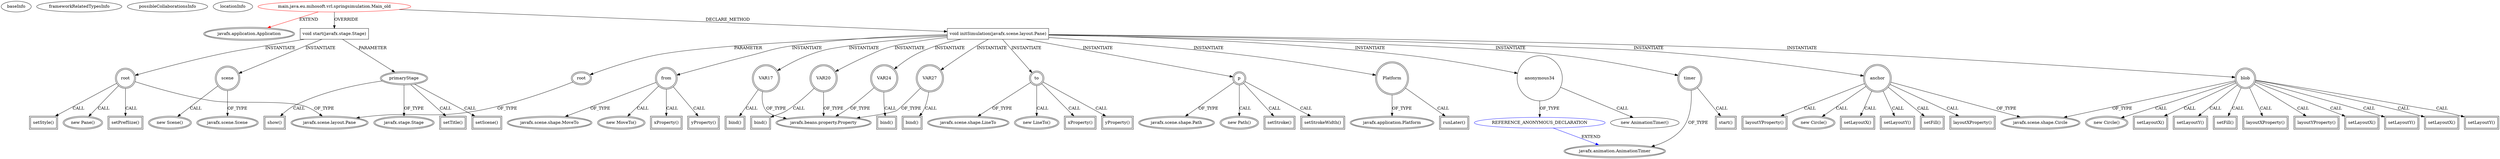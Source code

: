 digraph {
baseInfo[graphId=3635,category="extension_graph",isAnonymous=false,possibleRelation=true]
frameworkRelatedTypesInfo[0="javafx.application.Application"]
possibleCollaborationsInfo[0="3635~CLIENT_METHOD_DECLARATION-INSTANTIATION-~javafx.application.Application ~javafx.animation.AnimationTimer ~false~true"]
locationInfo[projectName="miho-SpringSimulator",filePath="/miho-SpringSimulator/SpringSimulator-master/SpringSimulator/src/main/java/eu/mihosoft/vrl/springsimulation/Main_old.java",contextSignature="Main_old",graphId="3635"]
0[label="main.java.eu.mihosoft.vrl.springsimulation.Main_old",vertexType="ROOT_CLIENT_CLASS_DECLARATION",isFrameworkType=false,color=red]
1[label="javafx.application.Application",vertexType="FRAMEWORK_CLASS_TYPE",isFrameworkType=true,peripheries=2]
2[label="void start(javafx.stage.Stage)",vertexType="OVERRIDING_METHOD_DECLARATION",isFrameworkType=false,shape=box]
3[label="primaryStage",vertexType="PARAMETER_DECLARATION",isFrameworkType=true,peripheries=2]
4[label="javafx.stage.Stage",vertexType="FRAMEWORK_CLASS_TYPE",isFrameworkType=true,peripheries=2]
6[label="root",vertexType="VARIABLE_EXPRESION",isFrameworkType=true,peripheries=2,shape=circle]
7[label="javafx.scene.layout.Pane",vertexType="FRAMEWORK_CLASS_TYPE",isFrameworkType=true,peripheries=2]
5[label="new Pane()",vertexType="CONSTRUCTOR_CALL",isFrameworkType=true,peripheries=2]
9[label="setPrefSize()",vertexType="INSIDE_CALL",isFrameworkType=true,peripheries=2,shape=box]
11[label="setStyle()",vertexType="INSIDE_CALL",isFrameworkType=true,peripheries=2,shape=box]
13[label="scene",vertexType="VARIABLE_EXPRESION",isFrameworkType=true,peripheries=2,shape=circle]
14[label="javafx.scene.Scene",vertexType="FRAMEWORK_CLASS_TYPE",isFrameworkType=true,peripheries=2]
12[label="new Scene()",vertexType="CONSTRUCTOR_CALL",isFrameworkType=true,peripheries=2]
16[label="setTitle()",vertexType="INSIDE_CALL",isFrameworkType=true,peripheries=2,shape=box]
18[label="setScene()",vertexType="INSIDE_CALL",isFrameworkType=true,peripheries=2,shape=box]
20[label="show()",vertexType="INSIDE_CALL",isFrameworkType=true,peripheries=2,shape=box]
25[label="void initSimulation(javafx.scene.layout.Pane)",vertexType="CLIENT_METHOD_DECLARATION",isFrameworkType=false,shape=box]
26[label="root",vertexType="PARAMETER_DECLARATION",isFrameworkType=true,peripheries=2]
29[label="anchor",vertexType="VARIABLE_EXPRESION",isFrameworkType=true,peripheries=2,shape=circle]
30[label="javafx.scene.shape.Circle",vertexType="FRAMEWORK_CLASS_TYPE",isFrameworkType=true,peripheries=2]
28[label="new Circle()",vertexType="CONSTRUCTOR_CALL",isFrameworkType=true,peripheries=2]
32[label="setLayoutX()",vertexType="INSIDE_CALL",isFrameworkType=true,peripheries=2,shape=box]
34[label="setLayoutY()",vertexType="INSIDE_CALL",isFrameworkType=true,peripheries=2,shape=box]
36[label="setFill()",vertexType="INSIDE_CALL",isFrameworkType=true,peripheries=2,shape=box]
38[label="blob",vertexType="VARIABLE_EXPRESION",isFrameworkType=true,peripheries=2,shape=circle]
37[label="new Circle()",vertexType="CONSTRUCTOR_CALL",isFrameworkType=true,peripheries=2]
41[label="setLayoutX()",vertexType="INSIDE_CALL",isFrameworkType=true,peripheries=2,shape=box]
43[label="setLayoutY()",vertexType="INSIDE_CALL",isFrameworkType=true,peripheries=2,shape=box]
45[label="setFill()",vertexType="INSIDE_CALL",isFrameworkType=true,peripheries=2,shape=box]
47[label="from",vertexType="VARIABLE_EXPRESION",isFrameworkType=true,peripheries=2,shape=circle]
48[label="javafx.scene.shape.MoveTo",vertexType="FRAMEWORK_CLASS_TYPE",isFrameworkType=true,peripheries=2]
46[label="new MoveTo()",vertexType="CONSTRUCTOR_CALL",isFrameworkType=true,peripheries=2]
49[label="VAR17",vertexType="VARIABLE_EXPRESION",isFrameworkType=true,peripheries=2,shape=circle]
51[label="javafx.beans.property.Property",vertexType="FRAMEWORK_INTERFACE_TYPE",isFrameworkType=true,peripheries=2]
50[label="bind()",vertexType="INSIDE_CALL",isFrameworkType=true,peripheries=2,shape=box]
53[label="xProperty()",vertexType="INSIDE_CALL",isFrameworkType=true,peripheries=2,shape=box]
55[label="layoutXProperty()",vertexType="INSIDE_CALL",isFrameworkType=true,peripheries=2,shape=box]
56[label="VAR20",vertexType="VARIABLE_EXPRESION",isFrameworkType=true,peripheries=2,shape=circle]
57[label="bind()",vertexType="INSIDE_CALL",isFrameworkType=true,peripheries=2,shape=box]
60[label="yProperty()",vertexType="INSIDE_CALL",isFrameworkType=true,peripheries=2,shape=box]
62[label="layoutYProperty()",vertexType="INSIDE_CALL",isFrameworkType=true,peripheries=2,shape=box]
64[label="to",vertexType="VARIABLE_EXPRESION",isFrameworkType=true,peripheries=2,shape=circle]
65[label="javafx.scene.shape.LineTo",vertexType="FRAMEWORK_CLASS_TYPE",isFrameworkType=true,peripheries=2]
63[label="new LineTo()",vertexType="CONSTRUCTOR_CALL",isFrameworkType=true,peripheries=2]
66[label="VAR24",vertexType="VARIABLE_EXPRESION",isFrameworkType=true,peripheries=2,shape=circle]
67[label="bind()",vertexType="INSIDE_CALL",isFrameworkType=true,peripheries=2,shape=box]
70[label="xProperty()",vertexType="INSIDE_CALL",isFrameworkType=true,peripheries=2,shape=box]
72[label="layoutXProperty()",vertexType="INSIDE_CALL",isFrameworkType=true,peripheries=2,shape=box]
73[label="VAR27",vertexType="VARIABLE_EXPRESION",isFrameworkType=true,peripheries=2,shape=circle]
74[label="bind()",vertexType="INSIDE_CALL",isFrameworkType=true,peripheries=2,shape=box]
77[label="yProperty()",vertexType="INSIDE_CALL",isFrameworkType=true,peripheries=2,shape=box]
79[label="layoutYProperty()",vertexType="INSIDE_CALL",isFrameworkType=true,peripheries=2,shape=box]
81[label="p",vertexType="VARIABLE_EXPRESION",isFrameworkType=true,peripheries=2,shape=circle]
82[label="javafx.scene.shape.Path",vertexType="FRAMEWORK_CLASS_TYPE",isFrameworkType=true,peripheries=2]
80[label="new Path()",vertexType="CONSTRUCTOR_CALL",isFrameworkType=true,peripheries=2]
84[label="setStroke()",vertexType="INSIDE_CALL",isFrameworkType=true,peripheries=2,shape=box]
86[label="setStrokeWidth()",vertexType="INSIDE_CALL",isFrameworkType=true,peripheries=2,shape=box]
87[label="Platform",vertexType="VARIABLE_EXPRESION",isFrameworkType=true,peripheries=2,shape=circle]
89[label="javafx.application.Platform",vertexType="FRAMEWORK_CLASS_TYPE",isFrameworkType=true,peripheries=2]
88[label="runLater()",vertexType="INSIDE_CALL",isFrameworkType=true,peripheries=2,shape=box]
91[label="anonymous34",vertexType="VARIABLE_EXPRESION",isFrameworkType=false,shape=circle]
92[label="REFERENCE_ANONYMOUS_DECLARATION",vertexType="REFERENCE_ANONYMOUS_DECLARATION",isFrameworkType=false,color=blue]
93[label="javafx.animation.AnimationTimer",vertexType="FRAMEWORK_CLASS_TYPE",isFrameworkType=true,peripheries=2]
90[label="new AnimationTimer()",vertexType="CONSTRUCTOR_CALL",isFrameworkType=false]
95[label="setLayoutX()",vertexType="INSIDE_CALL",isFrameworkType=true,peripheries=2,shape=box]
97[label="setLayoutY()",vertexType="INSIDE_CALL",isFrameworkType=true,peripheries=2,shape=box]
98[label="timer",vertexType="VARIABLE_EXPRESION",isFrameworkType=true,peripheries=2,shape=circle]
99[label="start()",vertexType="INSIDE_CALL",isFrameworkType=true,peripheries=2,shape=box]
102[label="setLayoutX()",vertexType="INSIDE_CALL",isFrameworkType=true,peripheries=2,shape=box]
104[label="setLayoutY()",vertexType="INSIDE_CALL",isFrameworkType=true,peripheries=2,shape=box]
0->1[label="EXTEND",color=red]
0->2[label="OVERRIDE"]
3->4[label="OF_TYPE"]
2->3[label="PARAMETER"]
2->6[label="INSTANTIATE"]
6->7[label="OF_TYPE"]
6->5[label="CALL"]
6->9[label="CALL"]
6->11[label="CALL"]
2->13[label="INSTANTIATE"]
13->14[label="OF_TYPE"]
13->12[label="CALL"]
3->16[label="CALL"]
3->18[label="CALL"]
3->20[label="CALL"]
0->25[label="DECLARE_METHOD"]
26->7[label="OF_TYPE"]
25->26[label="PARAMETER"]
25->29[label="INSTANTIATE"]
29->30[label="OF_TYPE"]
29->28[label="CALL"]
29->32[label="CALL"]
29->34[label="CALL"]
29->36[label="CALL"]
25->38[label="INSTANTIATE"]
38->30[label="OF_TYPE"]
38->37[label="CALL"]
38->41[label="CALL"]
38->43[label="CALL"]
38->45[label="CALL"]
25->47[label="INSTANTIATE"]
47->48[label="OF_TYPE"]
47->46[label="CALL"]
25->49[label="INSTANTIATE"]
49->51[label="OF_TYPE"]
49->50[label="CALL"]
47->53[label="CALL"]
29->55[label="CALL"]
25->56[label="INSTANTIATE"]
56->51[label="OF_TYPE"]
56->57[label="CALL"]
47->60[label="CALL"]
29->62[label="CALL"]
25->64[label="INSTANTIATE"]
64->65[label="OF_TYPE"]
64->63[label="CALL"]
25->66[label="INSTANTIATE"]
66->51[label="OF_TYPE"]
66->67[label="CALL"]
64->70[label="CALL"]
38->72[label="CALL"]
25->73[label="INSTANTIATE"]
73->51[label="OF_TYPE"]
73->74[label="CALL"]
64->77[label="CALL"]
38->79[label="CALL"]
25->81[label="INSTANTIATE"]
81->82[label="OF_TYPE"]
81->80[label="CALL"]
81->84[label="CALL"]
81->86[label="CALL"]
25->87[label="INSTANTIATE"]
87->89[label="OF_TYPE"]
87->88[label="CALL"]
25->91[label="INSTANTIATE"]
92->93[label="EXTEND",color=blue]
91->92[label="OF_TYPE"]
91->90[label="CALL"]
38->95[label="CALL"]
38->97[label="CALL"]
25->98[label="INSTANTIATE"]
98->93[label="OF_TYPE"]
98->99[label="CALL"]
38->102[label="CALL"]
38->104[label="CALL"]
}
